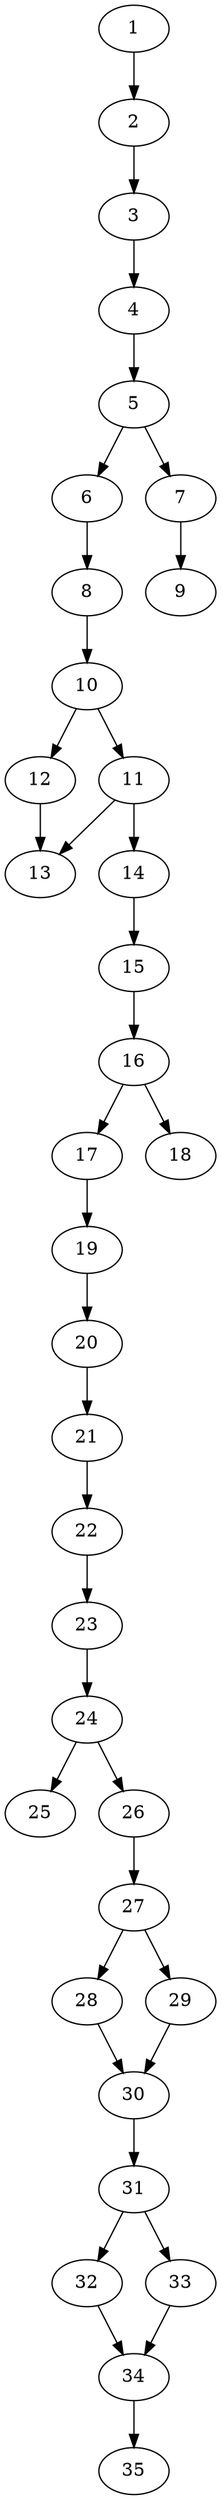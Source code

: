 // DAG automatically generated by daggen at Thu Oct  3 14:05:36 2019
// ./daggen --dot -n 35 --ccr 0.3 --fat 0.3 --regular 0.7 --density 0.7 --mindata 5242880 --maxdata 52428800 
digraph G {
  1 [size="50070187", alpha="0.16", expect_size="15021056"] 
  1 -> 2 [size ="15021056"]
  2 [size="99962880", alpha="0.20", expect_size="29988864"] 
  2 -> 3 [size ="29988864"]
  3 [size="153118720", alpha="0.07", expect_size="45935616"] 
  3 -> 4 [size ="45935616"]
  4 [size="79735467", alpha="0.14", expect_size="23920640"] 
  4 -> 5 [size ="23920640"]
  5 [size="172840960", alpha="0.16", expect_size="51852288"] 
  5 -> 6 [size ="51852288"]
  5 -> 7 [size ="51852288"]
  6 [size="54183253", alpha="0.06", expect_size="16254976"] 
  6 -> 8 [size ="16254976"]
  7 [size="93962240", alpha="0.15", expect_size="28188672"] 
  7 -> 9 [size ="28188672"]
  8 [size="132959573", alpha="0.12", expect_size="39887872"] 
  8 -> 10 [size ="39887872"]
  9 [size="28982613", alpha="0.17", expect_size="8694784"] 
  10 [size="65078613", alpha="0.18", expect_size="19523584"] 
  10 -> 11 [size ="19523584"]
  10 -> 12 [size ="19523584"]
  11 [size="163382613", alpha="0.13", expect_size="49014784"] 
  11 -> 13 [size ="49014784"]
  11 -> 14 [size ="49014784"]
  12 [size="135533227", alpha="0.16", expect_size="40659968"] 
  12 -> 13 [size ="40659968"]
  13 [size="133553493", alpha="0.03", expect_size="40066048"] 
  14 [size="32017067", alpha="0.09", expect_size="9605120"] 
  14 -> 15 [size ="9605120"]
  15 [size="140871680", alpha="0.06", expect_size="42261504"] 
  15 -> 16 [size ="42261504"]
  16 [size="112223573", alpha="0.04", expect_size="33667072"] 
  16 -> 17 [size ="33667072"]
  16 -> 18 [size ="33667072"]
  17 [size="161887573", alpha="0.09", expect_size="48566272"] 
  17 -> 19 [size ="48566272"]
  18 [size="122337280", alpha="0.00", expect_size="36701184"] 
  19 [size="58245120", alpha="0.11", expect_size="17473536"] 
  19 -> 20 [size ="17473536"]
  20 [size="31416320", alpha="0.16", expect_size="9424896"] 
  20 -> 21 [size ="9424896"]
  21 [size="18363733", alpha="0.04", expect_size="5509120"] 
  21 -> 22 [size ="5509120"]
  22 [size="123948373", alpha="0.04", expect_size="37184512"] 
  22 -> 23 [size ="37184512"]
  23 [size="92484267", alpha="0.00", expect_size="27745280"] 
  23 -> 24 [size ="27745280"]
  24 [size="118319787", alpha="0.05", expect_size="35495936"] 
  24 -> 25 [size ="35495936"]
  24 -> 26 [size ="35495936"]
  25 [size="30214827", alpha="0.09", expect_size="9064448"] 
  26 [size="79411200", alpha="0.18", expect_size="23823360"] 
  26 -> 27 [size ="23823360"]
  27 [size="107540480", alpha="0.16", expect_size="32262144"] 
  27 -> 28 [size ="32262144"]
  27 -> 29 [size ="32262144"]
  28 [size="18432000", alpha="0.10", expect_size="5529600"] 
  28 -> 30 [size ="5529600"]
  29 [size="21353813", alpha="0.04", expect_size="6406144"] 
  29 -> 30 [size ="6406144"]
  30 [size="107509760", alpha="0.05", expect_size="32252928"] 
  30 -> 31 [size ="32252928"]
  31 [size="72994133", alpha="0.05", expect_size="21898240"] 
  31 -> 32 [size ="21898240"]
  31 -> 33 [size ="21898240"]
  32 [size="107697493", alpha="0.19", expect_size="32309248"] 
  32 -> 34 [size ="32309248"]
  33 [size="136816640", alpha="0.08", expect_size="41044992"] 
  33 -> 34 [size ="41044992"]
  34 [size="138711040", alpha="0.19", expect_size="41613312"] 
  34 -> 35 [size ="41613312"]
  35 [size="18356907", alpha="0.06", expect_size="5507072"] 
}
